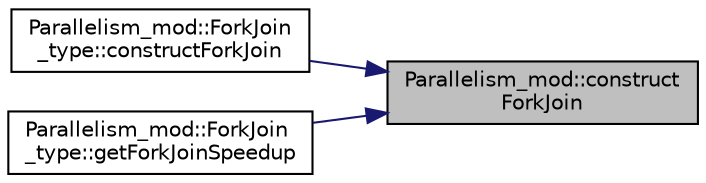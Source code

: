digraph "Parallelism_mod::constructForkJoin"
{
 // LATEX_PDF_SIZE
  edge [fontname="Helvetica",fontsize="10",labelfontname="Helvetica",labelfontsize="10"];
  node [fontname="Helvetica",fontsize="10",shape=record];
  rankdir="RL";
  Node1 [label="Parallelism_mod::construct\lForkJoin",height=0.2,width=0.4,color="black", fillcolor="grey75", style="filled", fontcolor="black",tooltip="This is the constructor of the ForkJoin_type class. Return the predicted speedup of the parallel simu..."];
  Node1 -> Node2 [dir="back",color="midnightblue",fontsize="10",style="solid",fontname="Helvetica"];
  Node2 [label="Parallelism_mod::ForkJoin\l_type::constructForkJoin",height=0.2,width=0.4,color="black", fillcolor="white", style="filled",URL="$structParallelism__mod_1_1ForkJoin__type.html#af769990fffc0a02a8869b517360ff1b6",tooltip="This is the constructor of the ForkJoin_type class. Return the predicted speedup of the parallel simu..."];
  Node1 -> Node3 [dir="back",color="midnightblue",fontsize="10",style="solid",fontname="Helvetica"];
  Node3 [label="Parallelism_mod::ForkJoin\l_type::getForkJoinSpeedup",height=0.2,width=0.4,color="black", fillcolor="white", style="filled",URL="$structParallelism__mod_1_1ForkJoin__type.html#aa8bf9271c0943ccad32c42c390f7e4dc",tooltip=" "];
}
